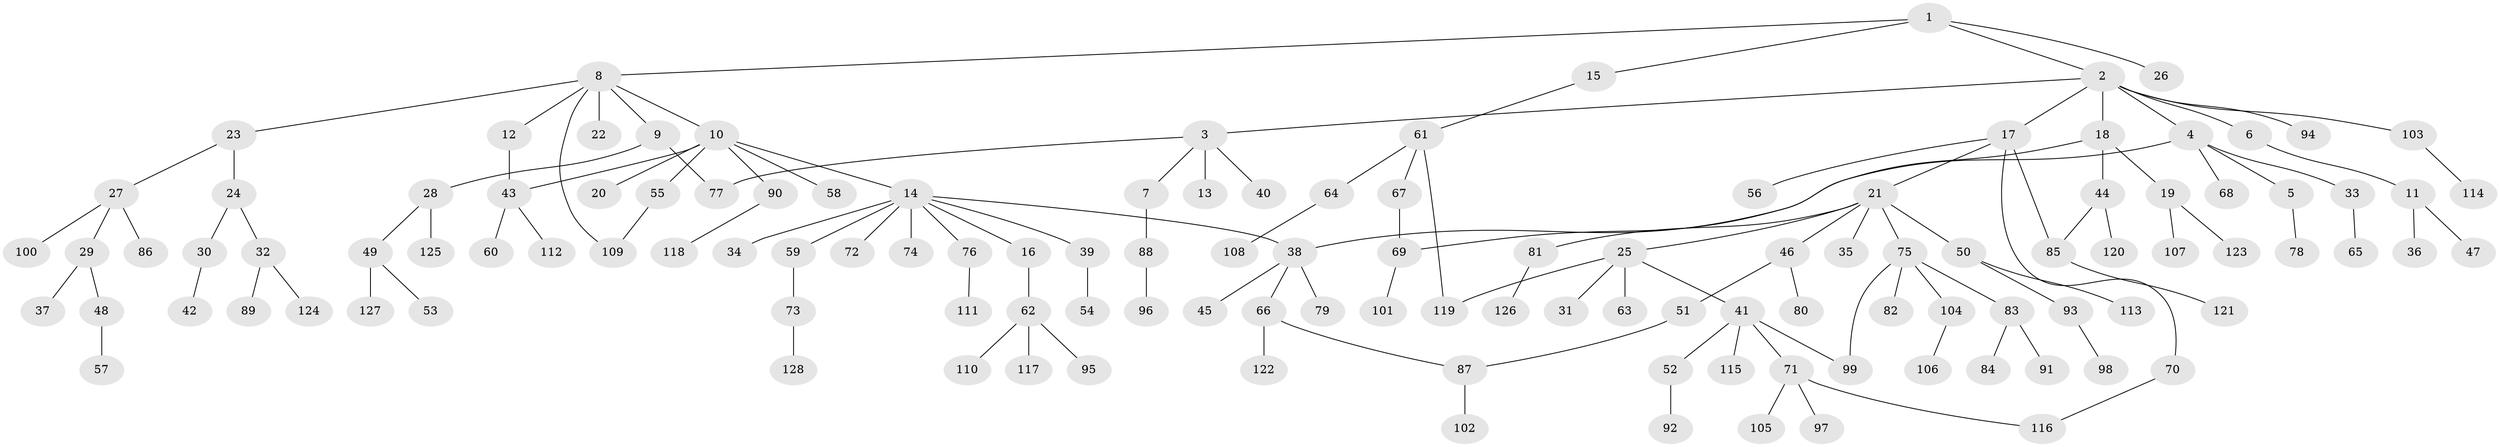 // Generated by graph-tools (version 1.1) at 2025/34/03/09/25 02:34:07]
// undirected, 128 vertices, 137 edges
graph export_dot {
graph [start="1"]
  node [color=gray90,style=filled];
  1;
  2;
  3;
  4;
  5;
  6;
  7;
  8;
  9;
  10;
  11;
  12;
  13;
  14;
  15;
  16;
  17;
  18;
  19;
  20;
  21;
  22;
  23;
  24;
  25;
  26;
  27;
  28;
  29;
  30;
  31;
  32;
  33;
  34;
  35;
  36;
  37;
  38;
  39;
  40;
  41;
  42;
  43;
  44;
  45;
  46;
  47;
  48;
  49;
  50;
  51;
  52;
  53;
  54;
  55;
  56;
  57;
  58;
  59;
  60;
  61;
  62;
  63;
  64;
  65;
  66;
  67;
  68;
  69;
  70;
  71;
  72;
  73;
  74;
  75;
  76;
  77;
  78;
  79;
  80;
  81;
  82;
  83;
  84;
  85;
  86;
  87;
  88;
  89;
  90;
  91;
  92;
  93;
  94;
  95;
  96;
  97;
  98;
  99;
  100;
  101;
  102;
  103;
  104;
  105;
  106;
  107;
  108;
  109;
  110;
  111;
  112;
  113;
  114;
  115;
  116;
  117;
  118;
  119;
  120;
  121;
  122;
  123;
  124;
  125;
  126;
  127;
  128;
  1 -- 2;
  1 -- 8;
  1 -- 15;
  1 -- 26;
  2 -- 3;
  2 -- 4;
  2 -- 6;
  2 -- 17;
  2 -- 18;
  2 -- 94;
  2 -- 103;
  3 -- 7;
  3 -- 13;
  3 -- 40;
  3 -- 77;
  4 -- 5;
  4 -- 33;
  4 -- 38;
  4 -- 68;
  5 -- 78;
  6 -- 11;
  7 -- 88;
  8 -- 9;
  8 -- 10;
  8 -- 12;
  8 -- 22;
  8 -- 23;
  8 -- 109;
  9 -- 28;
  9 -- 77;
  10 -- 14;
  10 -- 20;
  10 -- 43;
  10 -- 55;
  10 -- 58;
  10 -- 90;
  11 -- 36;
  11 -- 47;
  12 -- 43;
  14 -- 16;
  14 -- 34;
  14 -- 39;
  14 -- 59;
  14 -- 72;
  14 -- 74;
  14 -- 76;
  14 -- 38;
  15 -- 61;
  16 -- 62;
  17 -- 21;
  17 -- 56;
  17 -- 70;
  17 -- 85;
  18 -- 19;
  18 -- 44;
  18 -- 69;
  19 -- 107;
  19 -- 123;
  21 -- 25;
  21 -- 35;
  21 -- 46;
  21 -- 50;
  21 -- 75;
  21 -- 81;
  23 -- 24;
  23 -- 27;
  24 -- 30;
  24 -- 32;
  25 -- 31;
  25 -- 41;
  25 -- 63;
  25 -- 119;
  27 -- 29;
  27 -- 86;
  27 -- 100;
  28 -- 49;
  28 -- 125;
  29 -- 37;
  29 -- 48;
  30 -- 42;
  32 -- 89;
  32 -- 124;
  33 -- 65;
  38 -- 45;
  38 -- 66;
  38 -- 79;
  39 -- 54;
  41 -- 52;
  41 -- 71;
  41 -- 115;
  41 -- 99;
  43 -- 60;
  43 -- 112;
  44 -- 120;
  44 -- 85;
  46 -- 51;
  46 -- 80;
  48 -- 57;
  49 -- 53;
  49 -- 127;
  50 -- 93;
  50 -- 113;
  51 -- 87;
  52 -- 92;
  55 -- 109;
  59 -- 73;
  61 -- 64;
  61 -- 67;
  61 -- 119;
  62 -- 95;
  62 -- 110;
  62 -- 117;
  64 -- 108;
  66 -- 87;
  66 -- 122;
  67 -- 69;
  69 -- 101;
  70 -- 116;
  71 -- 97;
  71 -- 105;
  71 -- 116;
  73 -- 128;
  75 -- 82;
  75 -- 83;
  75 -- 99;
  75 -- 104;
  76 -- 111;
  81 -- 126;
  83 -- 84;
  83 -- 91;
  85 -- 121;
  87 -- 102;
  88 -- 96;
  90 -- 118;
  93 -- 98;
  103 -- 114;
  104 -- 106;
}
